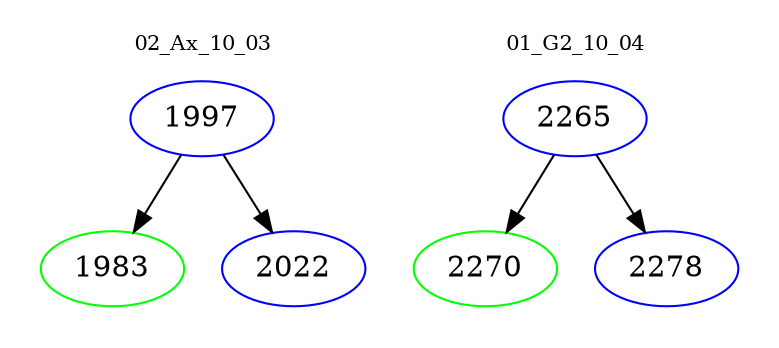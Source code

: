 digraph{
subgraph cluster_0 {
color = white
label = "02_Ax_10_03";
fontsize=10;
T0_1997 [label="1997", color="blue"]
T0_1997 -> T0_1983 [color="black"]
T0_1983 [label="1983", color="green"]
T0_1997 -> T0_2022 [color="black"]
T0_2022 [label="2022", color="blue"]
}
subgraph cluster_1 {
color = white
label = "01_G2_10_04";
fontsize=10;
T1_2265 [label="2265", color="blue"]
T1_2265 -> T1_2270 [color="black"]
T1_2270 [label="2270", color="green"]
T1_2265 -> T1_2278 [color="black"]
T1_2278 [label="2278", color="blue"]
}
}
